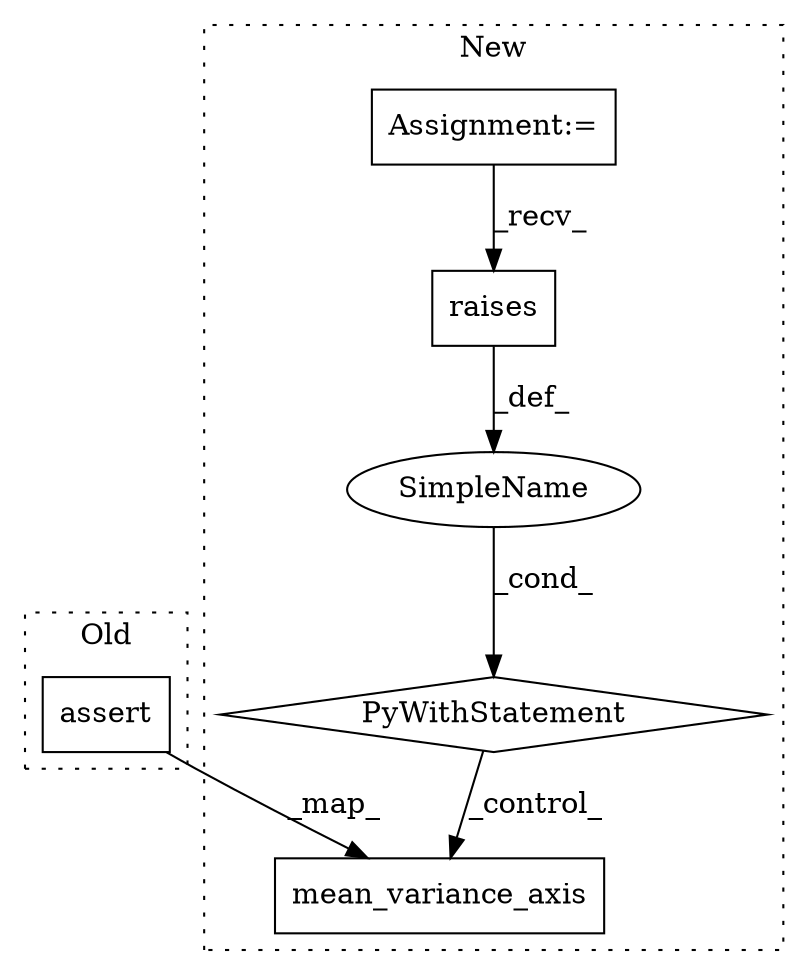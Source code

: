 digraph G {
subgraph cluster0 {
1 [label="assert" a="32" s="8895,8947" l="14,1" shape="box"];
label = "Old";
style="dotted";
}
subgraph cluster1 {
2 [label="mean_variance_axis" a="32" s="9036,9063" l="19,1" shape="box"];
3 [label="SimpleName" a="42" s="" l="" shape="ellipse"];
4 [label="PyWithStatement" a="104" s="8991,9026" l="10,2" shape="diamond"];
5 [label="raises" a="32" s="9008,9025" l="7,1" shape="box"];
6 [label="Assignment:=" a="7" s="8585" l="6" shape="box"];
label = "New";
style="dotted";
}
1 -> 2 [label="_map_"];
3 -> 4 [label="_cond_"];
4 -> 2 [label="_control_"];
5 -> 3 [label="_def_"];
6 -> 5 [label="_recv_"];
}